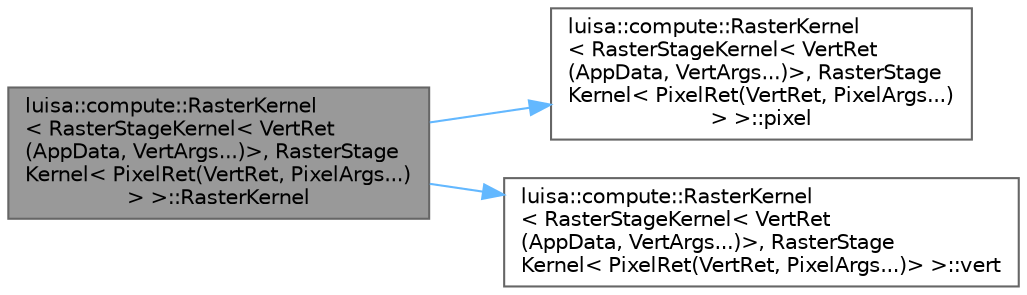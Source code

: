 digraph "luisa::compute::RasterKernel&lt; RasterStageKernel&lt; VertRet(AppData, VertArgs...)&gt;, RasterStageKernel&lt; PixelRet(VertRet, PixelArgs...)&gt; &gt;::RasterKernel"
{
 // LATEX_PDF_SIZE
  bgcolor="transparent";
  edge [fontname=Helvetica,fontsize=10,labelfontname=Helvetica,labelfontsize=10];
  node [fontname=Helvetica,fontsize=10,shape=box,height=0.2,width=0.4];
  rankdir="LR";
  Node1 [id="Node000001",label="luisa::compute::RasterKernel\l\< RasterStageKernel\< VertRet\l(AppData, VertArgs...)\>, RasterStage\lKernel\< PixelRet(VertRet, PixelArgs...)\l\> \>::RasterKernel",height=0.2,width=0.4,color="gray40", fillcolor="grey60", style="filled", fontcolor="black",tooltip=" "];
  Node1 -> Node2 [id="edge3_Node000001_Node000002",color="steelblue1",style="solid",tooltip=" "];
  Node2 [id="Node000002",label="luisa::compute::RasterKernel\l\< RasterStageKernel\< VertRet\l(AppData, VertArgs...)\>, RasterStage\lKernel\< PixelRet(VertRet, PixelArgs...)\l\> \>::pixel",height=0.2,width=0.4,color="grey40", fillcolor="white", style="filled",URL="$classluisa_1_1compute_1_1_raster_kernel_3_01_raster_stage_kernel_3_01_vert_ret_07_app_data_00_012b1ae494bbf7729aa457542a2a605bf1.html#a1e6d76d78eddc8a7d8e74128da493f65",tooltip=" "];
  Node1 -> Node3 [id="edge4_Node000001_Node000003",color="steelblue1",style="solid",tooltip=" "];
  Node3 [id="Node000003",label="luisa::compute::RasterKernel\l\< RasterStageKernel\< VertRet\l(AppData, VertArgs...)\>, RasterStage\lKernel\< PixelRet(VertRet, PixelArgs...)\> \>::vert",height=0.2,width=0.4,color="grey40", fillcolor="white", style="filled",URL="$classluisa_1_1compute_1_1_raster_kernel_3_01_raster_stage_kernel_3_01_vert_ret_07_app_data_00_012b1ae494bbf7729aa457542a2a605bf1.html#ac476c520b3991cb1085a72b36faa2528",tooltip=" "];
}
